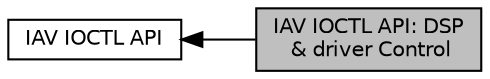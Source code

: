 digraph "IAV IOCTL API: DSP &amp; driver Control"
{
  bgcolor="transparent";
  edge [fontname="Helvetica",fontsize="10",labelfontname="Helvetica",labelfontsize="10"];
  node [fontname="Helvetica",fontsize="10",shape=box];
  rankdir=LR;
  Node2 [label="IAV IOCTL API",height=0.2,width=0.4,color="black",URL="$d5/d1d/group__iav-api.html",tooltip="IAV IOCTL API."];
  Node1 [label="IAV IOCTL API: DSP\l & driver Control",height=0.2,width=0.4,color="black", fillcolor="grey75", style="filled", fontcolor="black",tooltip="IAV ioctl API: DSP & driver ioctl, in file iav_ioctl.h."];
  Node2->Node1 [shape=plaintext, dir="back", style="solid"];
}

